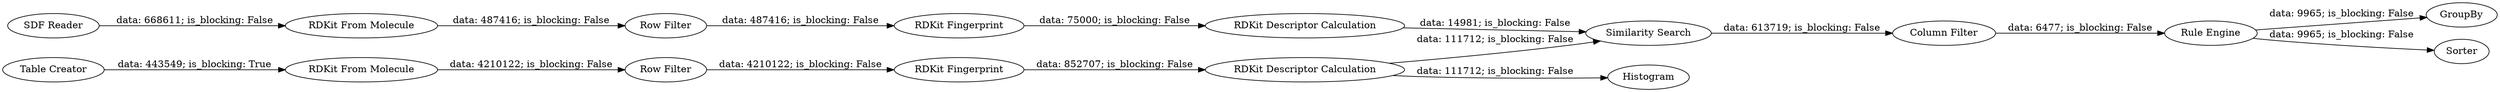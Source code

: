 digraph {
	"8072014873589387839_2" [label="RDKit From Molecule"]
	"8072014873589387839_858" [label="Row Filter"]
	"8072014873589387839_847" [label="RDKit Descriptor Calculation"]
	"8072014873589387839_851" [label="Row Filter"]
	"8072014873589387839_859" [label=Histogram]
	"8072014873589387839_841" [label="Rule Engine"]
	"8072014873589387839_849" [label=GroupBy]
	"8072014873589387839_853" [label="Column Filter"]
	"8072014873589387839_8" [label="RDKit Fingerprint"]
	"8072014873589387839_838" [label=Sorter]
	"8072014873589387839_7" [label="RDKit From Molecule"]
	"8072014873589387839_850" [label="Table Creator"]
	"8072014873589387839_852" [label="SDF Reader"]
	"8072014873589387839_836" [label="Similarity Search"]
	"8072014873589387839_3" [label="RDKit Fingerprint"]
	"8072014873589387839_839" [label="RDKit Descriptor Calculation"]
	"8072014873589387839_858" -> "8072014873589387839_8" [label="data: 487416; is_blocking: False"]
	"8072014873589387839_836" -> "8072014873589387839_853" [label="data: 613719; is_blocking: False"]
	"8072014873589387839_2" -> "8072014873589387839_851" [label="data: 4210122; is_blocking: False"]
	"8072014873589387839_841" -> "8072014873589387839_838" [label="data: 9965; is_blocking: False"]
	"8072014873589387839_8" -> "8072014873589387839_839" [label="data: 75000; is_blocking: False"]
	"8072014873589387839_847" -> "8072014873589387839_859" [label="data: 111712; is_blocking: False"]
	"8072014873589387839_839" -> "8072014873589387839_836" [label="data: 14981; is_blocking: False"]
	"8072014873589387839_847" -> "8072014873589387839_836" [label="data: 111712; is_blocking: False"]
	"8072014873589387839_7" -> "8072014873589387839_858" [label="data: 487416; is_blocking: False"]
	"8072014873589387839_853" -> "8072014873589387839_841" [label="data: 6477; is_blocking: False"]
	"8072014873589387839_850" -> "8072014873589387839_2" [label="data: 443549; is_blocking: True"]
	"8072014873589387839_841" -> "8072014873589387839_849" [label="data: 9965; is_blocking: False"]
	"8072014873589387839_851" -> "8072014873589387839_3" [label="data: 4210122; is_blocking: False"]
	"8072014873589387839_852" -> "8072014873589387839_7" [label="data: 668611; is_blocking: False"]
	"8072014873589387839_3" -> "8072014873589387839_847" [label="data: 852707; is_blocking: False"]
	rankdir=LR
}
